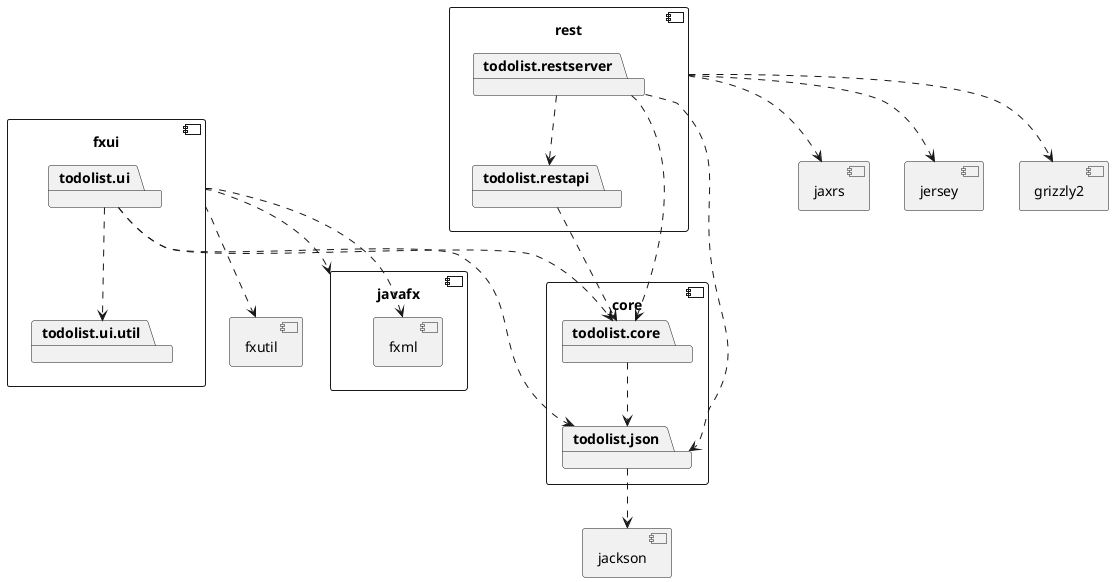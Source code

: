 @startuml

component core {
	package todolist.core
	package todolist.json
}

todolist.core ..> todolist.json
component jackson {
}

todolist.json ..> jackson

component fxutil {
}

component fxui {
	package todolist.ui
	package todolist.ui.util
}

todolist.ui ..> todolist.ui.util
todolist.ui ..> todolist.core
todolist.ui ..> todolist.json

component javafx {
	component fxml {
	}
}

fxui ..> javafx
fxui ..> fxml
fxui ..> fxutil

component jaxrs {
}

component rest {
	package todolist.restapi
	package todolist.restserver
}

rest ..> jaxrs

todolist.restapi ..> todolist.core

todolist.restserver ..> todolist.core
todolist.restserver ..> todolist.json
todolist.restserver ..> todolist.restapi

component jersey {
}

component grizzly2 {
}

rest ..> jersey
rest ..> grizzly2

@enduml